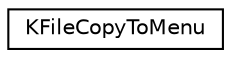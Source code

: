 digraph "Graphical Class Hierarchy"
{
  edge [fontname="Helvetica",fontsize="10",labelfontname="Helvetica",labelfontsize="10"];
  node [fontname="Helvetica",fontsize="10",shape=record];
  rankdir="LR";
  Node0 [label="KFileCopyToMenu",height=0.2,width=0.4,color="black", fillcolor="white", style="filled",URL="$classKFileCopyToMenu.html",tooltip="This class adds \"Copy To\" and \"Move To\" submenus to a popupmenu. "];
}
